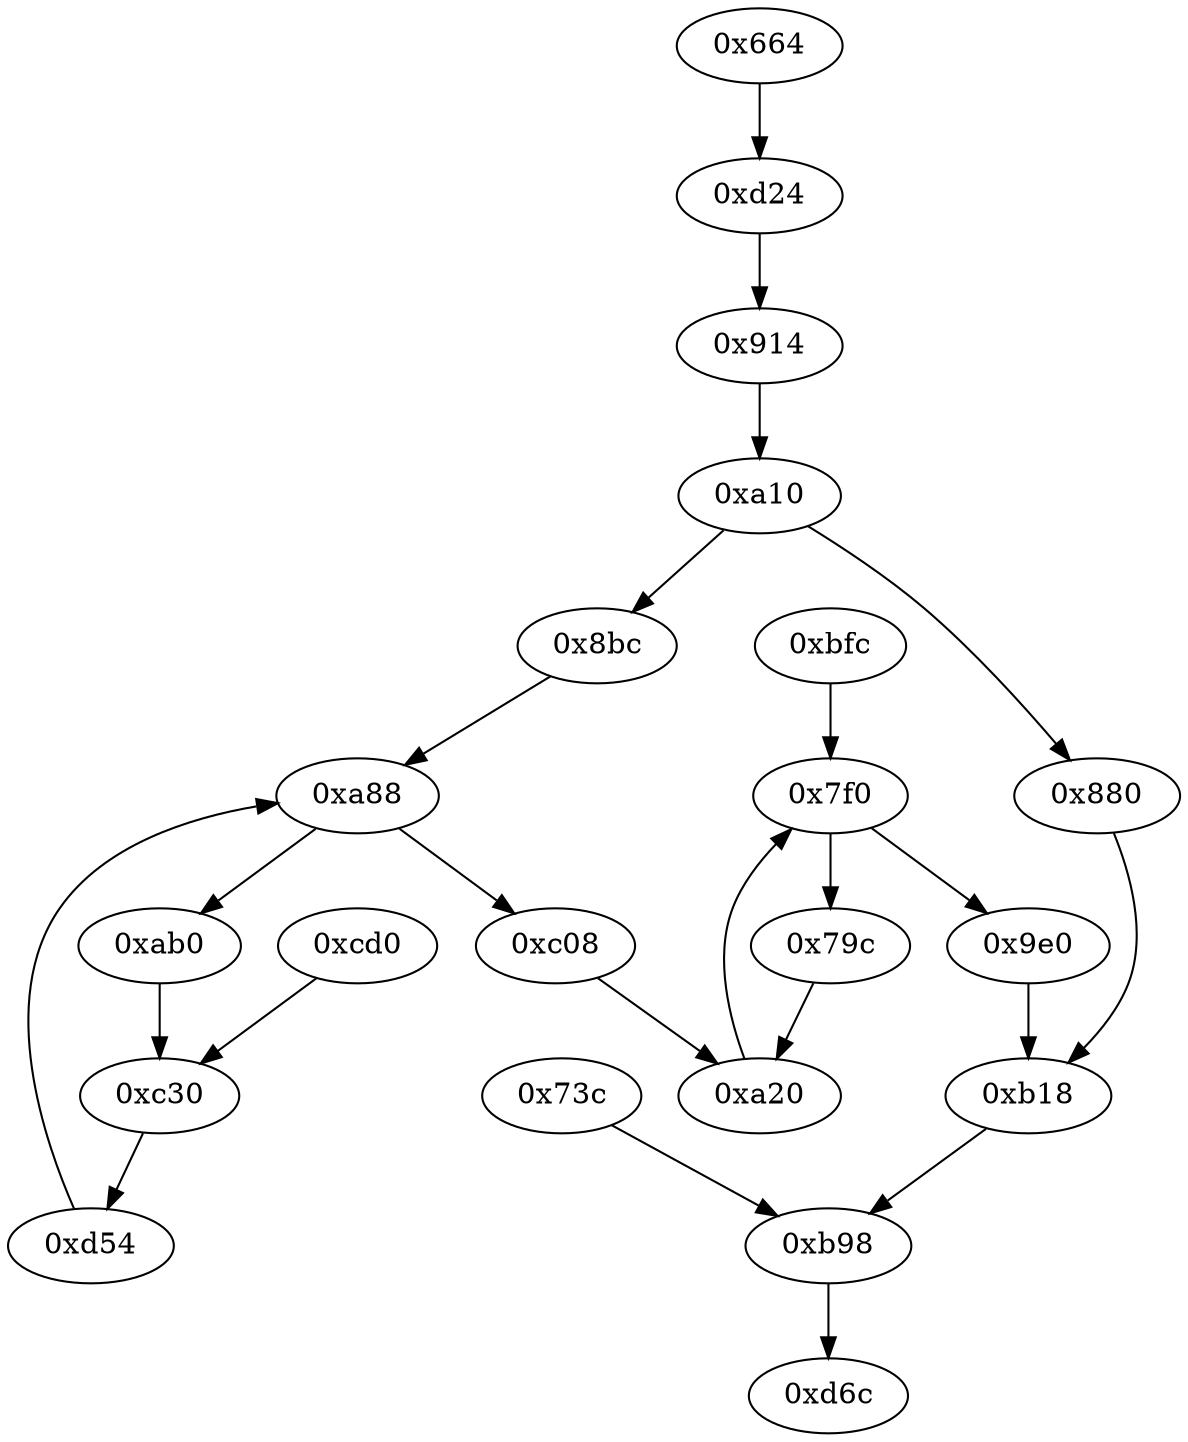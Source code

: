 strict digraph "" {
	"0xd6c"	 [opcode="[u'ldr', u'ldr', u'ldr', u'ldr', u'ldr', u'sub', u'sub', u'pop']"];
	"0xb18"	 [opcode="[u'ldr', u'ldr', u'mov', u'str', u'ldr', u'ldr', u'rsb', u'ldr', u'mvn', u'mul', u'mov', u'mvn', u'cmp', u'orr', u'mov', u'cmn', \
u'mov', u'teq', u'mov', u'mov', u'cmn', u'mov', u'mov', u'cmp', u'mov', u'b']"];
	"0xb98"	 [opcode="[u'ldr', u'ldr', u'ldr', u'ldr', u'sub', u'sub', u'add', u'mul', u'mov', u'mvn', u'ldr', u'ldr', u'orr', u'cmn', u'mov', u'cmp', \
u'mov', u'mov', u'mov', u'cmn', u'mov', u'mov', u'teq', u'mov', u'b']"];
	"0xb18" -> "0xb98";
	"0xd24"	 [opcode="[u'ldrb', u'ldrb', u'eor', u'tst', u'mov', u'mov', u'cmp', u'mov', u'mov', u'cmp', u'mov', u'b']"];
	"0x914"	 [opcode="[u'sub', u'mov', u'ldr', u'str', u'mov', u'cmp', u'ldr', u'mov', u'strb', u'ldr', u'ldr', u'ldr', u'sub', u'sub', u'add', u'mul', \
u'mvn', u'ldr', u'ldr', u'orr', u'mov', u'cmn', u'mov', u'cmp', u'mov', u'mov', u'mov', u'cmn', u'mov', u'mov', u'teq', u'mov', \
u'b']"];
	"0xd24" -> "0x914";
	"0xa88"	 [opcode="[u'ldr', u'str', u'ldr', u'str', u'ldr', u'ldr', u'ldr', u'cmp', u'mov', u'b']"];
	"0xab0"	 [opcode="[u'ldr', u'ldr', u'ldr', u'ldr', u'ldr', u'add', u'sub', u'sub', u'mul', u'mov', u'mvn', u'ldr', u'orr', u'cmn', u'mov', u'ldr', \
u'cmp', u'mov', u'mov', u'mov', u'cmn', u'mov', u'mov', u'teq', u'mov', u'b']"];
	"0xa88" -> "0xab0";
	"0xc08"	 [opcode="[u'ldr', u'ldr', u'bl', u'ldr', u'ldr', u'add', u'sub', u'sub', u'ldr', u'b']"];
	"0xa88" -> "0xc08";
	"0x664"	 [opcode="[u'push', u'add', u'sub', u'str', u'ldr', u'str', u'mvn', u'ldr', u'ldr', u'str', u'ldr', u'ldr', u'rsb', u'mvn', u'mul', u'mov', \
u'eor', u'tst', u'ldr', u'mov', u'mov', u'strb', u'ldr', u'cmp', u'mov', u'strb', u'ldr', u'ldr', u'str', u'ldr', u'str', u'ldr', \
u'ldr', u'ldr', u'str', u'ldr', u'ldr', u'ldr', u'ldr', u'str', u'ldr', u'str', u'ldr', u'str', u'ldr', u'add', u'str', u'ldr', \
u'add', u'str', u'str', u'str', u'str', u'b']"];
	"0x664" -> "0xd24";
	"0x8bc"	 [opcode="[u'ldr', u'str', u'ldr', u'ldr', u'ldr', u'ldrb', u'str', u'mov', u'str', u'ldr', u'b']"];
	"0x8bc" -> "0xa88";
	"0xa10"	 [opcode="[u'ldrb', u'ldr', u'ldr', u'b']"];
	"0x914" -> "0xa10";
	"0xcd0"	 [opcode="[u'ldr', u'ldr', u'ldr', u'ldr', u'add', u'bic', u'sub', u'ldr', u'ldr', u'ldr', u'ldr', u'ldr', u'ldr', u'ldr', u'ldr', u'ldr', \
u'str', u'ldr', u'ldr', u'ldr', u'b']"];
	"0xc30"	 [opcode="[u'ldr', u'ldr', u'add', u'str', u'add', u'bic', u'sub', u'ldr', u'ldr', u'str', u'ldr', u'mov', u'ldr', u'ldr', u'add', u'asr', \
u'str', u'ldr', u'ldr', u'ldr', u'add', u'cmp', u'sub', u'mov', u'sub', u'mul', u'mvn', u'mov', u'orr', u'ldr', u'cmn', u'mov', \
u'teq', u'ldr']"];
	"0xcd0" -> "0xc30";
	"0x9e0"	 [opcode="[u'ldr', u'mov']"];
	"0x9e0" -> "0xb18";
	"0xab0" -> "0xc30";
	"0xa20"	 [opcode="[u'ldr', u'str', u'mov', u'ldr', u'ldr', u'sub', u'sub', u'add', u'mul', u'mov', u'eor', u'and', u'ldr', u'mov', u'ldr', u'cmp', \
u'mov', u'teq', u'ldr', u'mov', u'cmp', u'mov', u'mov', u'cmp', u'mov', u'b']"];
	"0x7f0"	 [opcode="[u'ldr', u'ldr', u'mov', u'cmp', u'mov', u'ldr', u'mov', u'strb', u'ldr', u'sub', u'mul', u'ldr', u'mvn', u'mov', u'orr', u'ldr', \
u'cmp', u'mov', u'cmn', u'mov', u'teq', u'ldr', u'b']"];
	"0xa20" -> "0x7f0";
	"0xd54"	 [opcode="[u'ldr', u'str', u'ldr']"];
	"0xd54" -> "0xa88";
	"0xc30" -> "0xd54";
	"0x7f0" -> "0x9e0";
	"0x79c"	 [opcode="[u'ldr', u'ldr', u'ldr', u'ldr', u'bl', u'ldr', u'ldr', u'sub', u'b']"];
	"0x7f0" -> "0x79c";
	"0xbfc"	 [opcode="[u'ldr', u'mov', u'b']"];
	"0xbfc" -> "0x7f0";
	"0xb98" -> "0xd6c";
	"0x79c" -> "0xa20";
	"0xa10" -> "0x8bc";
	"0x880"	 [opcode="[u'mov', u'b']"];
	"0xa10" -> "0x880";
	"0x73c"	 [opcode="[u'ldr', u'cmp', u'mov', u'mov']"];
	"0x73c" -> "0xb98";
	"0x880" -> "0xb18";
	"0xc08" -> "0xa20";
}

